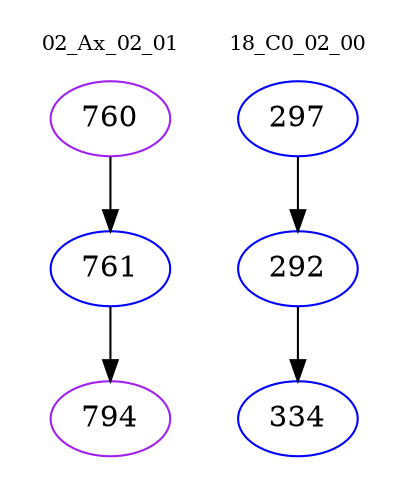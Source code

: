 digraph{
subgraph cluster_0 {
color = white
label = "02_Ax_02_01";
fontsize=10;
T0_760 [label="760", color="purple"]
T0_760 -> T0_761 [color="black"]
T0_761 [label="761", color="blue"]
T0_761 -> T0_794 [color="black"]
T0_794 [label="794", color="purple"]
}
subgraph cluster_1 {
color = white
label = "18_C0_02_00";
fontsize=10;
T1_297 [label="297", color="blue"]
T1_297 -> T1_292 [color="black"]
T1_292 [label="292", color="blue"]
T1_292 -> T1_334 [color="black"]
T1_334 [label="334", color="blue"]
}
}
